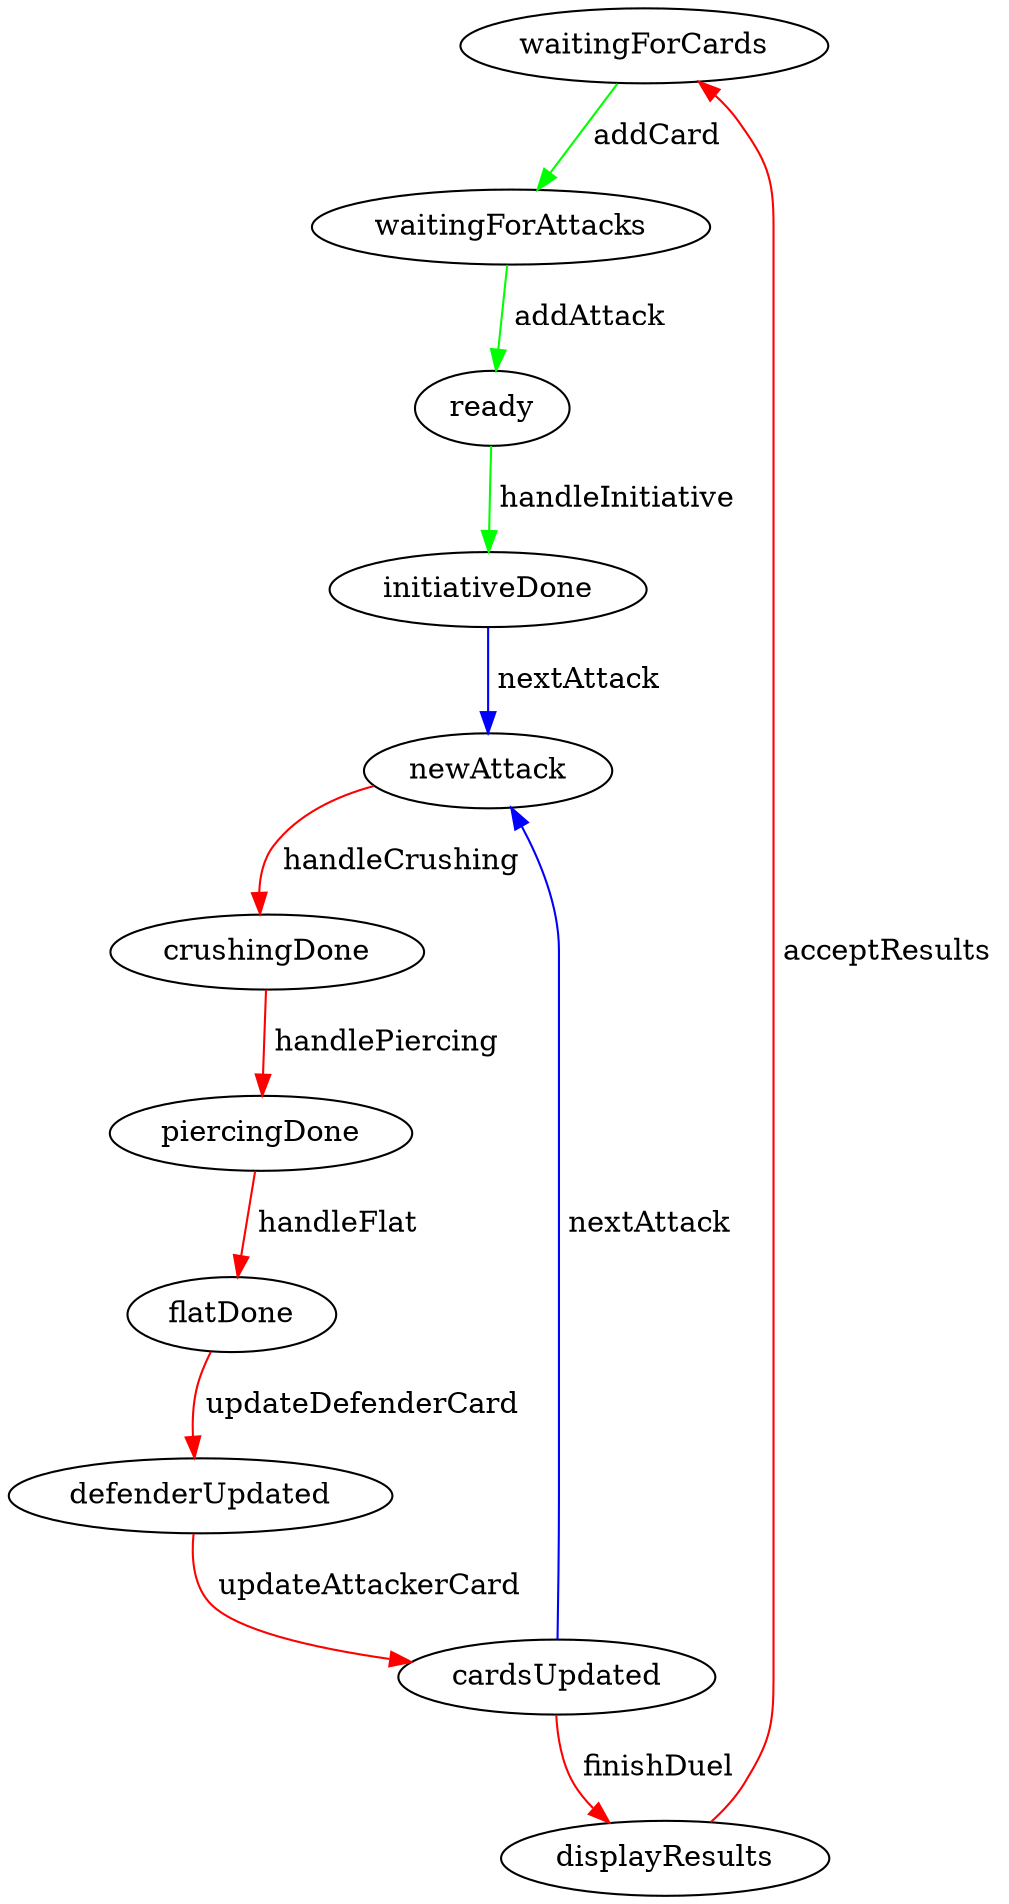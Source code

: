 digraph "fsm" {
  "waitingForCards";
  "waitingForAttacks";
  "ready";
  "initiativeDone";
  "newAttack";
  "cardsUpdated";
  "crushingDone";
  "piercingDone";
  "flatDone";
  "defenderUpdated";
  "displayResults";
  "waitingForCards" -> "waitingForAttacks" [ color="green" ; label=" addCard " ];
  "waitingForAttacks" -> "ready" [ color="green" ; label=" addAttack " ];
  "ready" -> "initiativeDone" [ color="green" ; label=" handleInitiative " ];
  "initiativeDone" -> "newAttack" [ color="blue" ; label=" nextAttack " ];
  "cardsUpdated" -> "newAttack" [ color="blue" ; label=" nextAttack " ];
  "newAttack" -> "crushingDone" [ color="red" ; label=" handleCrushing " ];
  "crushingDone" -> "piercingDone" [ color="red" ; label=" handlePiercing " ];
  "piercingDone" -> "flatDone" [ color="red" ; label=" handleFlat " ];
  "flatDone" -> "defenderUpdated" [ color="red" ; label=" updateDefenderCard " ];
  "defenderUpdated" -> "cardsUpdated" [ color="red" ; label=" updateAttackerCard " ];
  "cardsUpdated" -> "displayResults" [ color="red" ; label=" finishDuel " ];
  "displayResults" -> "waitingForCards" [ color="red" ; label=" acceptResults " ];
}